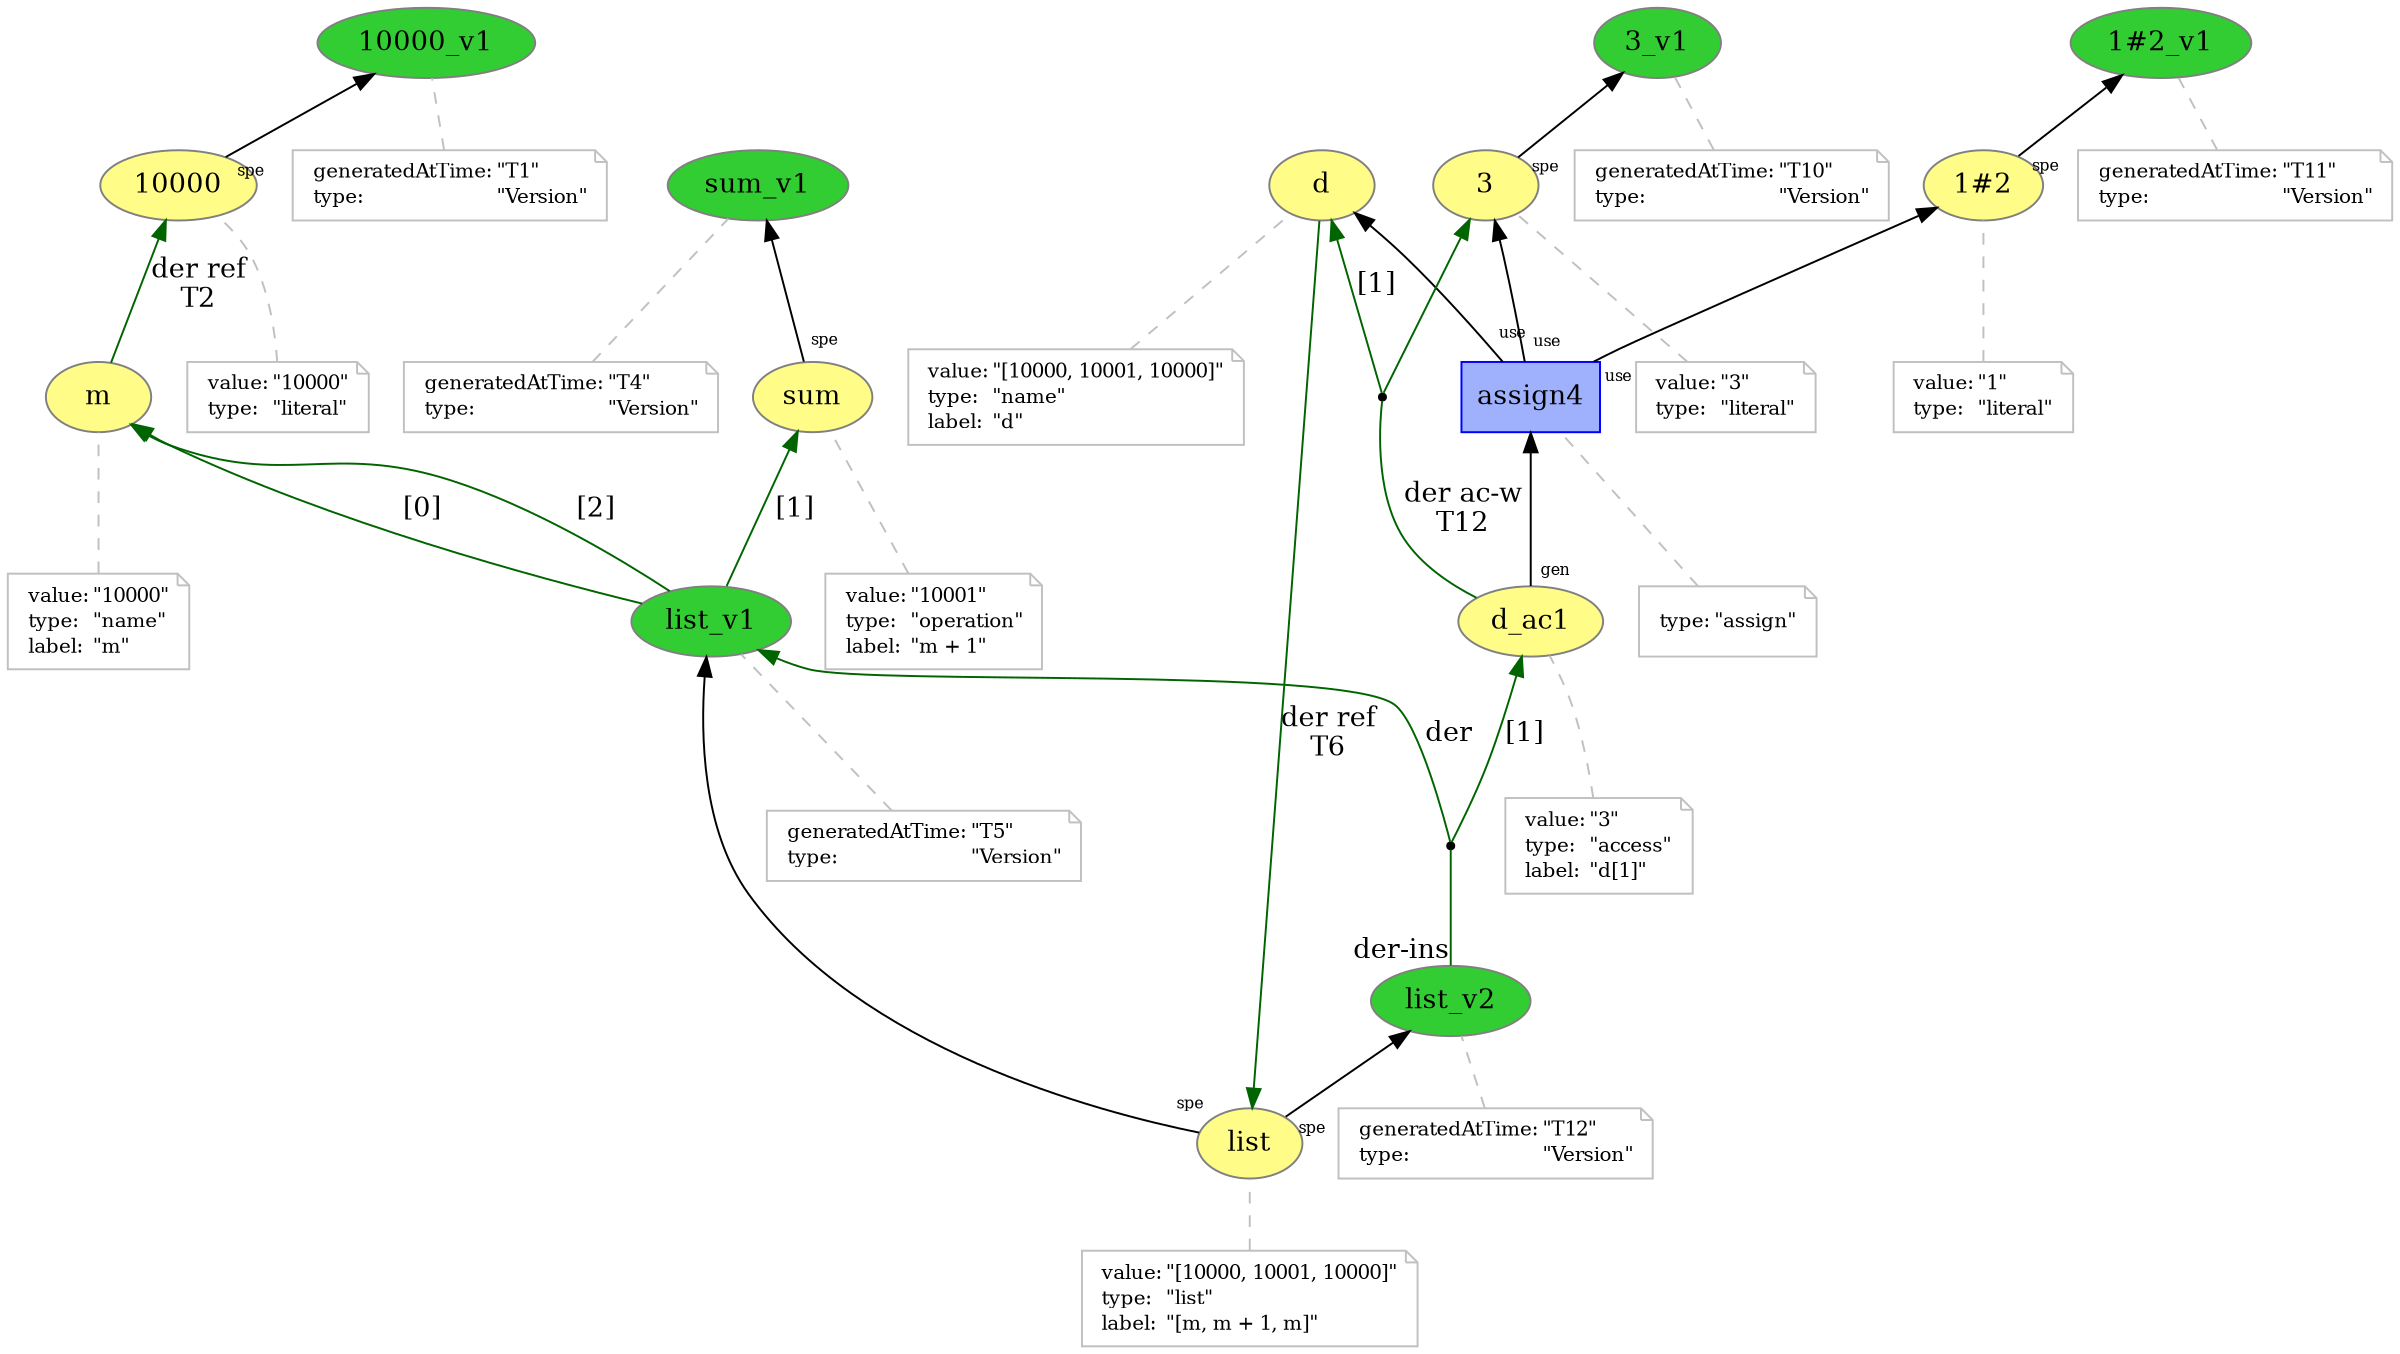 digraph "PROV" { size="16,12"; rankdir="BT";
"http://example.org/10000" [fillcolor="#FFFC87",color="#808080",style="filled",label="10000",URL="http://example.org/10000"]
"-attrs0" [color="gray",shape="note",fontsize="10",fontcolor="black",label=<<TABLE cellpadding="0" border="0">
	<TR>
	    <TD align="left">value:</TD>
	    <TD align="left">&quot;10000&quot;</TD>
	</TR>
	<TR>
	    <TD align="left">type:</TD>
	    <TD align="left">&quot;literal&quot;</TD>
	</TR>
</TABLE>>]
"-attrs0" -> "http://example.org/10000" [color="gray",style="dashed",arrowhead="none"]
"http://example.org/10000_v1" [fillcolor="#32CD32",color="#808080",style="filled",label="10000_v1",URL="http://example.org/10000_v1"]
"-attrs1" [color="gray",shape="note",fontsize="10",fontcolor="black",label=<<TABLE cellpadding="0" border="0">
	<TR>
	    <TD align="left">generatedAtTime:</TD>
	    <TD align="left">&quot;T1&quot;</TD>
	</TR>
	<TR>
	    <TD align="left">type:</TD>
	    <TD align="left">&quot;Version&quot;</TD>
	</TR>
</TABLE>>]
"-attrs1" -> "http://example.org/10000_v1" [color="gray",style="dashed",arrowhead="none"]
"http://example.org/10000" -> "http://example.org/10000_v1" [labelfontsize="8",labeldistance="1.5",labelangle="60.0",rotation="20",taillabel="spe"]
"http://example.org/m" [fillcolor="#FFFC87",color="#808080",style="filled",label="m",URL="http://example.org/m"]
"-attrs2" [color="gray",shape="note",fontsize="10",fontcolor="black",label=<<TABLE cellpadding="0" border="0">
	<TR>
	    <TD align="left">value:</TD>
	    <TD align="left">&quot;10000&quot;</TD>
	</TR>
	<TR>
	    <TD align="left">type:</TD>
	    <TD align="left">&quot;name&quot;</TD>
	</TR>
	<TR>
	    <TD align="left">label:</TD>
	    <TD align="left">&quot;m&quot;</TD>
	</TR>
</TABLE>>]
"-attrs2" -> "http://example.org/m" [color="gray",style="dashed",arrowhead="none"]
"http://example.org/m" -> "http://example.org/10000" [labelfontsize="8",labeldistance="1.5",color="darkgreen",labelangle="60.0",rotation="20",label="der ref
T2"]
"http://example.org/sum" [fillcolor="#FFFC87",color="#808080",style="filled",label="sum",URL="http://example.org/sum"]
"-attrs3" [color="gray",shape="note",fontsize="10",fontcolor="black",label=<<TABLE cellpadding="0" border="0">
	<TR>
	    <TD align="left">value:</TD>
	    <TD align="left">&quot;10001&quot;</TD>
	</TR>
	<TR>
	    <TD align="left">type:</TD>
	    <TD align="left">&quot;operation&quot;</TD>
	</TR>
	<TR>
	    <TD align="left">label:</TD>
	    <TD align="left">&quot;m + 1&quot;</TD>
	</TR>
</TABLE>>]
"-attrs3" -> "http://example.org/sum" [color="gray",style="dashed",arrowhead="none"]
"http://example.org/sum_v1" [fillcolor="#32CD32",color="#808080",style="filled",label="sum_v1",URL="http://example.org/sum_v1"]
"-attrs4" [color="gray",shape="note",fontsize="10",fontcolor="black",label=<<TABLE cellpadding="0" border="0">
	<TR>
	    <TD align="left">generatedAtTime:</TD>
	    <TD align="left">&quot;T4&quot;</TD>
	</TR>
	<TR>
	    <TD align="left">type:</TD>
	    <TD align="left">&quot;Version&quot;</TD>
	</TR>
</TABLE>>]
"-attrs4" -> "http://example.org/sum_v1" [color="gray",style="dashed",arrowhead="none"]
"http://example.org/sum" -> "http://example.org/sum_v1" [labelfontsize="8",labeldistance="1.5",labelangle="60.0",rotation="20",taillabel="spe"]
"http://example.org/list" [fillcolor="#FFFC87",color="#808080",style="filled",label="list",URL="http://example.org/list"]
"-attrs5" [color="gray",shape="note",fontsize="10",fontcolor="black",label=<<TABLE cellpadding="0" border="0">
	<TR>
	    <TD align="left">value:</TD>
	    <TD align="left">&quot;[10000, 10001, 10000]&quot;</TD>
	</TR>
	<TR>
	    <TD align="left">type:</TD>
	    <TD align="left">&quot;list&quot;</TD>
	</TR>
	<TR>
	    <TD align="left">label:</TD>
	    <TD align="left">&quot;[m, m + 1, m]&quot;</TD>
	</TR>
</TABLE>>]
"-attrs5" -> "http://example.org/list" [color="gray",style="dashed",arrowhead="none"]
"http://example.org/list_v1" [fillcolor="#32CD32",color="#808080",style="filled",label="list_v1",URL="http://example.org/list_v1"]
"-attrs6" [color="gray",shape="note",fontsize="10",fontcolor="black",label=<<TABLE cellpadding="0" border="0">
	<TR>
	    <TD align="left">generatedAtTime:</TD>
	    <TD align="left">&quot;T5&quot;</TD>
	</TR>
	<TR>
	    <TD align="left">type:</TD>
	    <TD align="left">&quot;Version&quot;</TD>
	</TR>
</TABLE>>]
"-attrs6" -> "http://example.org/list_v1" [color="gray",style="dashed",arrowhead="none"]
"http://example.org/list" -> "http://example.org/list_v1" [labelfontsize="8",labeldistance="1.5",labelangle="60.0",rotation="20",taillabel="spe"]
"http://example.org/list_v1" -> "http://example.org/m" [labelfontsize="8",labeldistance="1.5",color="darkgreen",labelangle="60.0",rotation="20",label="[0]"]
"http://example.org/list_v1" -> "http://example.org/sum" [labelfontsize="8",labeldistance="1.5",color="darkgreen",labelangle="60.0",rotation="20",label="[1]"]
"http://example.org/list_v1" -> "http://example.org/m" [labelfontsize="8",labeldistance="1.5",color="darkgreen",labelangle="60.0",rotation="20",label="[2]"]
"http://example.org/d" [fillcolor="#FFFC87",color="#808080",style="filled",label="d",URL="http://example.org/d"]
"-attrs7" [color="gray",shape="note",fontsize="10",fontcolor="black",label=<<TABLE cellpadding="0" border="0">
	<TR>
	    <TD align="left">value:</TD>
	    <TD align="left">&quot;[10000, 10001, 10000]&quot;</TD>
	</TR>
	<TR>
	    <TD align="left">type:</TD>
	    <TD align="left">&quot;name&quot;</TD>
	</TR>
	<TR>
	    <TD align="left">label:</TD>
	    <TD align="left">&quot;d&quot;</TD>
	</TR>
</TABLE>>]
"-attrs7" -> "http://example.org/d" [color="gray",style="dashed",arrowhead="none"]
"http://example.org/d" -> "http://example.org/list" [labelfontsize="8",labeldistance="1.5",color="darkgreen",labelangle="60.0",rotation="20",label="der ref
T6"]
"http://example.org/3" [fillcolor="#FFFC87",color="#808080",style="filled",label="3",URL="http://example.org/3"]
"-attrs8" [color="gray",shape="note",fontsize="10",fontcolor="black",label=<<TABLE cellpadding="0" border="0">
	<TR>
	    <TD align="left">value:</TD>
	    <TD align="left">&quot;3&quot;</TD>
	</TR>
	<TR>
	    <TD align="left">type:</TD>
	    <TD align="left">&quot;literal&quot;</TD>
	</TR>
</TABLE>>]
"-attrs8" -> "http://example.org/3" [color="gray",style="dashed",arrowhead="none"]
"http://example.org/3_v1" [fillcolor="#32CD32",color="#808080",style="filled",label="3_v1",URL="http://example.org/3_v1"]
"-attrs9" [color="gray",shape="note",fontsize="10",fontcolor="black",label=<<TABLE cellpadding="0" border="0">
	<TR>
	    <TD align="left">generatedAtTime:</TD>
	    <TD align="left">&quot;T10&quot;</TD>
	</TR>
	<TR>
	    <TD align="left">type:</TD>
	    <TD align="left">&quot;Version&quot;</TD>
	</TR>
</TABLE>>]
"-attrs9" -> "http://example.org/3_v1" [color="gray",style="dashed",arrowhead="none"]
"http://example.org/3" -> "http://example.org/3_v1" [labelfontsize="8",labeldistance="1.5",labelangle="60.0",rotation="20",taillabel="spe"]
"http://example.org/1#2" [fillcolor="#FFFC87",color="#808080",style="filled",label="1#2",URL="http://example.org/1#2"]
"-attrs10" [color="gray",shape="note",fontsize="10",fontcolor="black",label=<<TABLE cellpadding="0" border="0">
	<TR>
	    <TD align="left">value:</TD>
	    <TD align="left">&quot;1&quot;</TD>
	</TR>
	<TR>
	    <TD align="left">type:</TD>
	    <TD align="left">&quot;literal&quot;</TD>
	</TR>
</TABLE>>]
"-attrs10" -> "http://example.org/1#2" [color="gray",style="dashed",arrowhead="none"]
"http://example.org/1#2_v1" [fillcolor="#32CD32",color="#808080",style="filled",label="1#2_v1",URL="http://example.org/1#2_v1"]
"-attrs11" [color="gray",shape="note",fontsize="10",fontcolor="black",label=<<TABLE cellpadding="0" border="0">
	<TR>
	    <TD align="left">generatedAtTime:</TD>
	    <TD align="left">&quot;T11&quot;</TD>
	</TR>
	<TR>
	    <TD align="left">type:</TD>
	    <TD align="left">&quot;Version&quot;</TD>
	</TR>
</TABLE>>]
"-attrs11" -> "http://example.org/1#2_v1" [color="gray",style="dashed",arrowhead="none"]
"http://example.org/1#2" -> "http://example.org/1#2_v1" [labelfontsize="8",labeldistance="1.5",labelangle="60.0",rotation="20",taillabel="spe"]
"http://example.org/d_ac1" [fillcolor="#FFFC87",color="#808080",style="filled",label="d_ac1",URL="http://example.org/d_ac1"]
"-attrs12" [color="gray",shape="note",fontsize="10",fontcolor="black",label=<<TABLE cellpadding="0" border="0">
	<TR>
	    <TD align="left">value:</TD>
	    <TD align="left">&quot;3&quot;</TD>
	</TR>
	<TR>
	    <TD align="left">type:</TD>
	    <TD align="left">&quot;access&quot;</TD>
	</TR>
	<TR>
	    <TD align="left">label:</TD>
	    <TD align="left">&quot;d[1]&quot;</TD>
	</TR>
</TABLE>>]
"-attrs12" -> "http://example.org/d_ac1" [color="gray",style="dashed",arrowhead="none"]
"http://example.org/list_v2" [fillcolor="#32CD32",color="#808080",style="filled",label="list_v2",URL="http://example.org/list_v2"]
"-attrs13" [color="gray",shape="note",fontsize="10",fontcolor="black",label=<<TABLE cellpadding="0" border="0">
	<TR>
	    <TD align="left">generatedAtTime:</TD>
	    <TD align="left">&quot;T12&quot;</TD>
	</TR>
	<TR>
	    <TD align="left">type:</TD>
	    <TD align="left">&quot;Version&quot;</TD>
	</TR>
</TABLE>>]
"-attrs13" -> "http://example.org/list_v2" [color="gray",style="dashed",arrowhead="none"]
"bn0" [shape="point",label=""]
"http://example.org/list_v2" -> "bn0" [arrowhead="none",taillabel="der-ins",color="darkgreen"]
"bn0" -> "http://example.org/list_v1" [labelfontsize="8",labeldistance="1.5",color="darkgreen",labelangle="60.0",rotation="20",label="der"]
"bn0" -> "http://example.org/d_ac1" [labelfontsize="8",labeldistance="1.5",color="darkgreen",labelangle="60.0",rotation="20",label="[1]"]
"http://example.org/list" -> "http://example.org/list_v2" [labelfontsize="8",labeldistance="1.5",labelangle="60.0",rotation="20",taillabel="spe"]
"http://example.org/assign4" [fillcolor="#9FB1FC",color="#0000FF",shape="polygon",sides="4",style="filled",label="assign4",URL="http://example.org/assign4"]
"-attrs14" [color="gray",shape="note",fontsize="10",fontcolor="black",label=<<TABLE cellpadding="0" border="0">
	<TR>
	    <TD align="left">type:</TD>
	    <TD align="left">&quot;assign&quot;</TD>
	</TR>
</TABLE>>]
"-attrs14" -> "http://example.org/assign4" [color="gray",style="dashed",arrowhead="none"]
"http://example.org/assign4" -> "http://example.org/d" [labelfontsize="8",labeldistance="1.5",labelangle="60.0",rotation="20",taillabel="use"]
"http://example.org/assign4" -> "http://example.org/1#2" [labelfontsize="8",labeldistance="1.5",labelangle="60.0",rotation="20",taillabel="use"]
"http://example.org/assign4" -> "http://example.org/3" [labelfontsize="8",labeldistance="1.5",labelangle="60.0",rotation="20",taillabel="use"]
"http://example.org/d_ac1" -> "http://example.org/assign4" [labelfontsize="8",labeldistance="1.5",labelangle="60.0",rotation="20",taillabel="gen"]
"bn1" [shape="point",label=""]
"http://example.org/d_ac1" -> "bn1" [arrowhead="none",color="darkgreen",label="der ac-w
T12"]
"bn1" -> "http://example.org/d" [labelfontsize="8",labeldistance="1.5",color="darkgreen",labelangle="60.0",rotation="20",label="[1]"]
"bn1" -> "http://example.org/3" [color="darkgreen"]
}